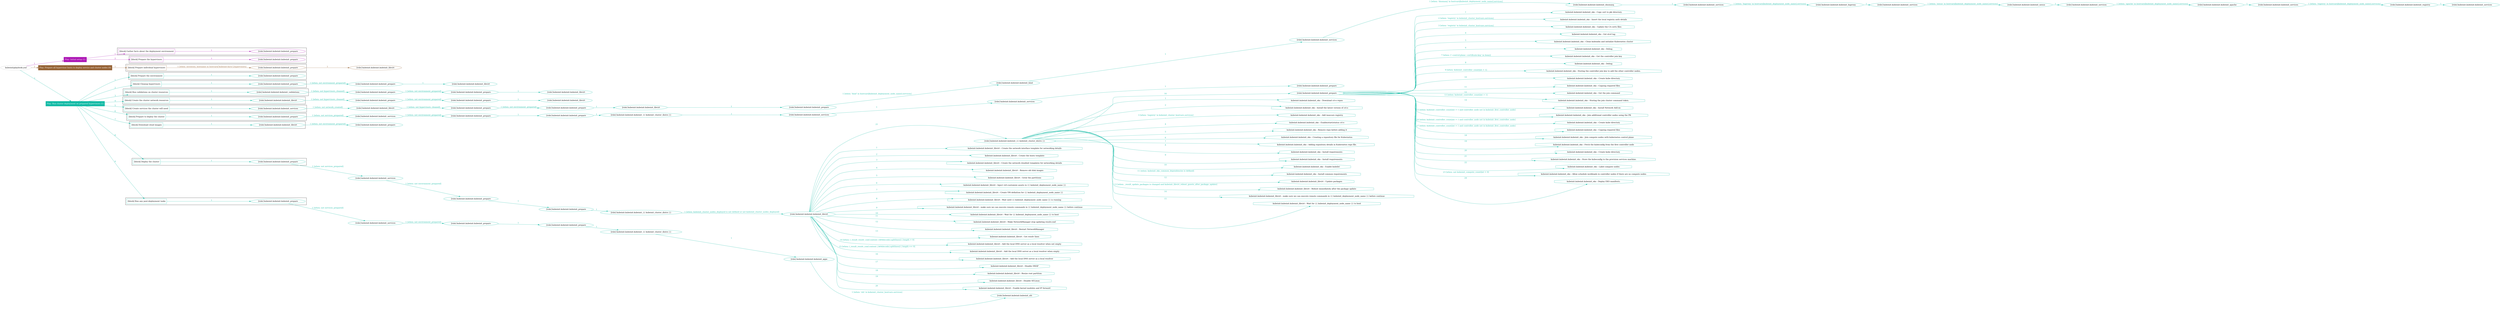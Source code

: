 digraph {
	graph [concentrate=true ordering=in rankdir=LR ratio=fill]
	edge [esep=5 sep=10]
	"kubeinit/playbook.yml" [id=root_node style=dotted]
	play_77497d06 [label="Play: Initial setup (1)" color="#ad17b5" fontcolor="#ffffff" id=play_77497d06 shape=box style=filled tooltip=localhost]
	"kubeinit/playbook.yml" -> play_77497d06 [label="1 " color="#ad17b5" fontcolor="#ad17b5" id=edge_802ee7d2 labeltooltip="1 " tooltip="1 "]
	subgraph "kubeinit.kubeinit.kubeinit_prepare" {
		role_2b271871 [label="[role] kubeinit.kubeinit.kubeinit_prepare" color="#ad17b5" id=role_2b271871 tooltip="kubeinit.kubeinit.kubeinit_prepare"]
	}
	subgraph "kubeinit.kubeinit.kubeinit_prepare" {
		role_786e8042 [label="[role] kubeinit.kubeinit.kubeinit_prepare" color="#ad17b5" id=role_786e8042 tooltip="kubeinit.kubeinit.kubeinit_prepare"]
	}
	subgraph "Play: Initial setup (1)" {
		play_77497d06 -> block_fb4ab230 [label=1 color="#ad17b5" fontcolor="#ad17b5" id=edge_af030906 labeltooltip=1 tooltip=1]
		subgraph cluster_block_fb4ab230 {
			block_fb4ab230 [label="[block] Gather facts about the deployment environment" color="#ad17b5" id=block_fb4ab230 labeltooltip="Gather facts about the deployment environment" shape=box tooltip="Gather facts about the deployment environment"]
			block_fb4ab230 -> role_2b271871 [label="1 " color="#ad17b5" fontcolor="#ad17b5" id=edge_c7fd1bef labeltooltip="1 " tooltip="1 "]
		}
		play_77497d06 -> block_8db9e4cc [label=2 color="#ad17b5" fontcolor="#ad17b5" id=edge_aabc82b5 labeltooltip=2 tooltip=2]
		subgraph cluster_block_8db9e4cc {
			block_8db9e4cc [label="[block] Prepare the hypervisors" color="#ad17b5" id=block_8db9e4cc labeltooltip="Prepare the hypervisors" shape=box tooltip="Prepare the hypervisors"]
			block_8db9e4cc -> role_786e8042 [label="1 " color="#ad17b5" fontcolor="#ad17b5" id=edge_b38513c6 labeltooltip="1 " tooltip="1 "]
		}
	}
	play_ae59bb70 [label="Play: Prepare all hypervisor hosts to deploy service and cluster nodes (0)" color="#966336" fontcolor="#ffffff" id=play_ae59bb70 shape=box style=filled tooltip="Play: Prepare all hypervisor hosts to deploy service and cluster nodes (0)"]
	"kubeinit/playbook.yml" -> play_ae59bb70 [label="2 " color="#966336" fontcolor="#966336" id=edge_c8d8e5d1 labeltooltip="2 " tooltip="2 "]
	subgraph "kubeinit.kubeinit.kubeinit_libvirt" {
		role_14b2894f [label="[role] kubeinit.kubeinit.kubeinit_libvirt" color="#966336" id=role_14b2894f tooltip="kubeinit.kubeinit.kubeinit_libvirt"]
	}
	subgraph "kubeinit.kubeinit.kubeinit_prepare" {
		role_a99cc3ba [label="[role] kubeinit.kubeinit.kubeinit_prepare" color="#966336" id=role_a99cc3ba tooltip="kubeinit.kubeinit.kubeinit_prepare"]
		role_a99cc3ba -> role_14b2894f [label="1 " color="#966336" fontcolor="#966336" id=edge_17e16d55 labeltooltip="1 " tooltip="1 "]
	}
	subgraph "Play: Prepare all hypervisor hosts to deploy service and cluster nodes (0)" {
		play_ae59bb70 -> block_b219063d [label=1 color="#966336" fontcolor="#966336" id=edge_e20ea9b5 labeltooltip=1 tooltip=1]
		subgraph cluster_block_b219063d {
			block_b219063d [label="[block] Prepare individual hypervisors" color="#966336" id=block_b219063d labeltooltip="Prepare individual hypervisors" shape=box tooltip="Prepare individual hypervisors"]
			block_b219063d -> role_a99cc3ba [label="1 [when: inventory_hostname in hostvars['kubeinit-facts'].hypervisors]" color="#966336" fontcolor="#966336" id=edge_ec95689f labeltooltip="1 [when: inventory_hostname in hostvars['kubeinit-facts'].hypervisors]" tooltip="1 [when: inventory_hostname in hostvars['kubeinit-facts'].hypervisors]"]
		}
	}
	play_7e713474 [label="Play: Run cluster deployment on prepared hypervisors (1)" color="#12baa5" fontcolor="#ffffff" id=play_7e713474 shape=box style=filled tooltip=localhost]
	"kubeinit/playbook.yml" -> play_7e713474 [label="3 " color="#12baa5" fontcolor="#12baa5" id=edge_81b88b3c labeltooltip="3 " tooltip="3 "]
	subgraph "kubeinit.kubeinit.kubeinit_prepare" {
		role_664b4fa0 [label="[role] kubeinit.kubeinit.kubeinit_prepare" color="#12baa5" id=role_664b4fa0 tooltip="kubeinit.kubeinit.kubeinit_prepare"]
	}
	subgraph "kubeinit.kubeinit.kubeinit_libvirt" {
		role_259ef82d [label="[role] kubeinit.kubeinit.kubeinit_libvirt" color="#12baa5" id=role_259ef82d tooltip="kubeinit.kubeinit.kubeinit_libvirt"]
	}
	subgraph "kubeinit.kubeinit.kubeinit_prepare" {
		role_132eb43c [label="[role] kubeinit.kubeinit.kubeinit_prepare" color="#12baa5" id=role_132eb43c tooltip="kubeinit.kubeinit.kubeinit_prepare"]
		role_132eb43c -> role_259ef82d [label="1 " color="#12baa5" fontcolor="#12baa5" id=edge_fb573df3 labeltooltip="1 " tooltip="1 "]
	}
	subgraph "kubeinit.kubeinit.kubeinit_prepare" {
		role_45e62e77 [label="[role] kubeinit.kubeinit.kubeinit_prepare" color="#12baa5" id=role_45e62e77 tooltip="kubeinit.kubeinit.kubeinit_prepare"]
		role_45e62e77 -> role_132eb43c [label="1 [when: not environment_prepared]" color="#12baa5" fontcolor="#12baa5" id=edge_0c9310dd labeltooltip="1 [when: not environment_prepared]" tooltip="1 [when: not environment_prepared]"]
	}
	subgraph "kubeinit.kubeinit.kubeinit_libvirt" {
		role_209d97d3 [label="[role] kubeinit.kubeinit.kubeinit_libvirt" color="#12baa5" id=role_209d97d3 tooltip="kubeinit.kubeinit.kubeinit_libvirt"]
	}
	subgraph "kubeinit.kubeinit.kubeinit_prepare" {
		role_4d1891f0 [label="[role] kubeinit.kubeinit.kubeinit_prepare" color="#12baa5" id=role_4d1891f0 tooltip="kubeinit.kubeinit.kubeinit_prepare"]
		role_4d1891f0 -> role_209d97d3 [label="1 " color="#12baa5" fontcolor="#12baa5" id=edge_bd650341 labeltooltip="1 " tooltip="1 "]
	}
	subgraph "kubeinit.kubeinit.kubeinit_prepare" {
		role_2d4e7f9a [label="[role] kubeinit.kubeinit.kubeinit_prepare" color="#12baa5" id=role_2d4e7f9a tooltip="kubeinit.kubeinit.kubeinit_prepare"]
		role_2d4e7f9a -> role_4d1891f0 [label="1 [when: not environment_prepared]" color="#12baa5" fontcolor="#12baa5" id=edge_646c495f labeltooltip="1 [when: not environment_prepared]" tooltip="1 [when: not environment_prepared]"]
	}
	subgraph "kubeinit.kubeinit.kubeinit_validations" {
		role_9600611a [label="[role] kubeinit.kubeinit.kubeinit_validations" color="#12baa5" id=role_9600611a tooltip="kubeinit.kubeinit.kubeinit_validations"]
		role_9600611a -> role_2d4e7f9a [label="1 [when: not hypervisors_cleaned]" color="#12baa5" fontcolor="#12baa5" id=edge_c41f4299 labeltooltip="1 [when: not hypervisors_cleaned]" tooltip="1 [when: not hypervisors_cleaned]"]
	}
	subgraph "kubeinit.kubeinit.kubeinit_libvirt" {
		role_f3faa1f2 [label="[role] kubeinit.kubeinit.kubeinit_libvirt" color="#12baa5" id=role_f3faa1f2 tooltip="kubeinit.kubeinit.kubeinit_libvirt"]
	}
	subgraph "kubeinit.kubeinit.kubeinit_prepare" {
		role_1cf24f17 [label="[role] kubeinit.kubeinit.kubeinit_prepare" color="#12baa5" id=role_1cf24f17 tooltip="kubeinit.kubeinit.kubeinit_prepare"]
		role_1cf24f17 -> role_f3faa1f2 [label="1 " color="#12baa5" fontcolor="#12baa5" id=edge_5964d46b labeltooltip="1 " tooltip="1 "]
	}
	subgraph "kubeinit.kubeinit.kubeinit_prepare" {
		role_657d0d73 [label="[role] kubeinit.kubeinit.kubeinit_prepare" color="#12baa5" id=role_657d0d73 tooltip="kubeinit.kubeinit.kubeinit_prepare"]
		role_657d0d73 -> role_1cf24f17 [label="1 [when: not environment_prepared]" color="#12baa5" fontcolor="#12baa5" id=edge_9e0b80ae labeltooltip="1 [when: not environment_prepared]" tooltip="1 [when: not environment_prepared]"]
	}
	subgraph "kubeinit.kubeinit.kubeinit_libvirt" {
		role_cb047059 [label="[role] kubeinit.kubeinit.kubeinit_libvirt" color="#12baa5" id=role_cb047059 tooltip="kubeinit.kubeinit.kubeinit_libvirt"]
		role_cb047059 -> role_657d0d73 [label="1 [when: not hypervisors_cleaned]" color="#12baa5" fontcolor="#12baa5" id=edge_a93f3cdf labeltooltip="1 [when: not hypervisors_cleaned]" tooltip="1 [when: not hypervisors_cleaned]"]
	}
	subgraph "kubeinit.kubeinit.kubeinit_services" {
		role_c8f0bdf7 [label="[role] kubeinit.kubeinit.kubeinit_services" color="#12baa5" id=role_c8f0bdf7 tooltip="kubeinit.kubeinit.kubeinit_services"]
	}
	subgraph "kubeinit.kubeinit.kubeinit_registry" {
		role_efe838d7 [label="[role] kubeinit.kubeinit.kubeinit_registry" color="#12baa5" id=role_efe838d7 tooltip="kubeinit.kubeinit.kubeinit_registry"]
		role_efe838d7 -> role_c8f0bdf7 [label="1 " color="#12baa5" fontcolor="#12baa5" id=edge_a4b8f5cf labeltooltip="1 " tooltip="1 "]
	}
	subgraph "kubeinit.kubeinit.kubeinit_services" {
		role_2195f2f0 [label="[role] kubeinit.kubeinit.kubeinit_services" color="#12baa5" id=role_2195f2f0 tooltip="kubeinit.kubeinit.kubeinit_services"]
		role_2195f2f0 -> role_efe838d7 [label="1 [when: 'registry' in hostvars[kubeinit_deployment_node_name].services]" color="#12baa5" fontcolor="#12baa5" id=edge_ed39b915 labeltooltip="1 [when: 'registry' in hostvars[kubeinit_deployment_node_name].services]" tooltip="1 [when: 'registry' in hostvars[kubeinit_deployment_node_name].services]"]
	}
	subgraph "kubeinit.kubeinit.kubeinit_apache" {
		role_c9bb88aa [label="[role] kubeinit.kubeinit.kubeinit_apache" color="#12baa5" id=role_c9bb88aa tooltip="kubeinit.kubeinit.kubeinit_apache"]
		role_c9bb88aa -> role_2195f2f0 [label="1 " color="#12baa5" fontcolor="#12baa5" id=edge_ea0a0006 labeltooltip="1 " tooltip="1 "]
	}
	subgraph "kubeinit.kubeinit.kubeinit_services" {
		role_e912c56b [label="[role] kubeinit.kubeinit.kubeinit_services" color="#12baa5" id=role_e912c56b tooltip="kubeinit.kubeinit.kubeinit_services"]
		role_e912c56b -> role_c9bb88aa [label="1 [when: 'apache' in hostvars[kubeinit_deployment_node_name].services]" color="#12baa5" fontcolor="#12baa5" id=edge_21e3efb1 labeltooltip="1 [when: 'apache' in hostvars[kubeinit_deployment_node_name].services]" tooltip="1 [when: 'apache' in hostvars[kubeinit_deployment_node_name].services]"]
	}
	subgraph "kubeinit.kubeinit.kubeinit_nexus" {
		role_1307835f [label="[role] kubeinit.kubeinit.kubeinit_nexus" color="#12baa5" id=role_1307835f tooltip="kubeinit.kubeinit.kubeinit_nexus"]
		role_1307835f -> role_e912c56b [label="1 " color="#12baa5" fontcolor="#12baa5" id=edge_4e02ad7e labeltooltip="1 " tooltip="1 "]
	}
	subgraph "kubeinit.kubeinit.kubeinit_services" {
		role_a5c5a07d [label="[role] kubeinit.kubeinit.kubeinit_services" color="#12baa5" id=role_a5c5a07d tooltip="kubeinit.kubeinit.kubeinit_services"]
		role_a5c5a07d -> role_1307835f [label="1 [when: 'nexus' in hostvars[kubeinit_deployment_node_name].services]" color="#12baa5" fontcolor="#12baa5" id=edge_6fba40e6 labeltooltip="1 [when: 'nexus' in hostvars[kubeinit_deployment_node_name].services]" tooltip="1 [when: 'nexus' in hostvars[kubeinit_deployment_node_name].services]"]
	}
	subgraph "kubeinit.kubeinit.kubeinit_haproxy" {
		role_f96891f5 [label="[role] kubeinit.kubeinit.kubeinit_haproxy" color="#12baa5" id=role_f96891f5 tooltip="kubeinit.kubeinit.kubeinit_haproxy"]
		role_f96891f5 -> role_a5c5a07d [label="1 " color="#12baa5" fontcolor="#12baa5" id=edge_59c9589b labeltooltip="1 " tooltip="1 "]
	}
	subgraph "kubeinit.kubeinit.kubeinit_services" {
		role_ddfe21f8 [label="[role] kubeinit.kubeinit.kubeinit_services" color="#12baa5" id=role_ddfe21f8 tooltip="kubeinit.kubeinit.kubeinit_services"]
		role_ddfe21f8 -> role_f96891f5 [label="1 [when: 'haproxy' in hostvars[kubeinit_deployment_node_name].services]" color="#12baa5" fontcolor="#12baa5" id=edge_f606aeb1 labeltooltip="1 [when: 'haproxy' in hostvars[kubeinit_deployment_node_name].services]" tooltip="1 [when: 'haproxy' in hostvars[kubeinit_deployment_node_name].services]"]
	}
	subgraph "kubeinit.kubeinit.kubeinit_dnsmasq" {
		role_9bad4636 [label="[role] kubeinit.kubeinit.kubeinit_dnsmasq" color="#12baa5" id=role_9bad4636 tooltip="kubeinit.kubeinit.kubeinit_dnsmasq"]
		role_9bad4636 -> role_ddfe21f8 [label="1 " color="#12baa5" fontcolor="#12baa5" id=edge_1569b325 labeltooltip="1 " tooltip="1 "]
	}
	subgraph "kubeinit.kubeinit.kubeinit_services" {
		role_20596109 [label="[role] kubeinit.kubeinit.kubeinit_services" color="#12baa5" id=role_20596109 tooltip="kubeinit.kubeinit.kubeinit_services"]
		role_20596109 -> role_9bad4636 [label="1 [when: 'dnsmasq' in hostvars[kubeinit_deployment_node_name].services]" color="#12baa5" fontcolor="#12baa5" id=edge_86df7c2e labeltooltip="1 [when: 'dnsmasq' in hostvars[kubeinit_deployment_node_name].services]" tooltip="1 [when: 'dnsmasq' in hostvars[kubeinit_deployment_node_name].services]"]
	}
	subgraph "kubeinit.kubeinit.kubeinit_bind" {
		role_8560afb3 [label="[role] kubeinit.kubeinit.kubeinit_bind" color="#12baa5" id=role_8560afb3 tooltip="kubeinit.kubeinit.kubeinit_bind"]
		role_8560afb3 -> role_20596109 [label="1 " color="#12baa5" fontcolor="#12baa5" id=edge_d8579cae labeltooltip="1 " tooltip="1 "]
	}
	subgraph "kubeinit.kubeinit.kubeinit_prepare" {
		role_15a5ac64 [label="[role] kubeinit.kubeinit.kubeinit_prepare" color="#12baa5" id=role_15a5ac64 tooltip="kubeinit.kubeinit.kubeinit_prepare"]
		role_15a5ac64 -> role_8560afb3 [label="1 [when: 'bind' in hostvars[kubeinit_deployment_node_name].services]" color="#12baa5" fontcolor="#12baa5" id=edge_b9840a72 labeltooltip="1 [when: 'bind' in hostvars[kubeinit_deployment_node_name].services]" tooltip="1 [when: 'bind' in hostvars[kubeinit_deployment_node_name].services]"]
	}
	subgraph "kubeinit.kubeinit.kubeinit_libvirt" {
		role_4ded3633 [label="[role] kubeinit.kubeinit.kubeinit_libvirt" color="#12baa5" id=role_4ded3633 tooltip="kubeinit.kubeinit.kubeinit_libvirt"]
		role_4ded3633 -> role_15a5ac64 [label="1 " color="#12baa5" fontcolor="#12baa5" id=edge_91c43277 labeltooltip="1 " tooltip="1 "]
	}
	subgraph "kubeinit.kubeinit.kubeinit_prepare" {
		role_c50e71cd [label="[role] kubeinit.kubeinit.kubeinit_prepare" color="#12baa5" id=role_c50e71cd tooltip="kubeinit.kubeinit.kubeinit_prepare"]
		role_c50e71cd -> role_4ded3633 [label="1 " color="#12baa5" fontcolor="#12baa5" id=edge_270b909d labeltooltip="1 " tooltip="1 "]
	}
	subgraph "kubeinit.kubeinit.kubeinit_prepare" {
		role_56007a49 [label="[role] kubeinit.kubeinit.kubeinit_prepare" color="#12baa5" id=role_56007a49 tooltip="kubeinit.kubeinit.kubeinit_prepare"]
		role_56007a49 -> role_c50e71cd [label="1 [when: not environment_prepared]" color="#12baa5" fontcolor="#12baa5" id=edge_c64ed142 labeltooltip="1 [when: not environment_prepared]" tooltip="1 [when: not environment_prepared]"]
	}
	subgraph "kubeinit.kubeinit.kubeinit_libvirt" {
		role_c443d183 [label="[role] kubeinit.kubeinit.kubeinit_libvirt" color="#12baa5" id=role_c443d183 tooltip="kubeinit.kubeinit.kubeinit_libvirt"]
		role_c443d183 -> role_56007a49 [label="1 [when: not hypervisors_cleaned]" color="#12baa5" fontcolor="#12baa5" id=edge_97ab39e0 labeltooltip="1 [when: not hypervisors_cleaned]" tooltip="1 [when: not hypervisors_cleaned]"]
	}
	subgraph "kubeinit.kubeinit.kubeinit_services" {
		role_e637888b [label="[role] kubeinit.kubeinit.kubeinit_services" color="#12baa5" id=role_e637888b tooltip="kubeinit.kubeinit.kubeinit_services"]
		role_e637888b -> role_c443d183 [label="1 [when: not network_created]" color="#12baa5" fontcolor="#12baa5" id=edge_00aeb328 labeltooltip="1 [when: not network_created]" tooltip="1 [when: not network_created]"]
	}
	subgraph "kubeinit.kubeinit.kubeinit_prepare" {
		role_853577a7 [label="[role] kubeinit.kubeinit.kubeinit_prepare" color="#12baa5" id=role_853577a7 tooltip="kubeinit.kubeinit.kubeinit_prepare"]
	}
	subgraph "kubeinit.kubeinit.kubeinit_services" {
		role_8856b445 [label="[role] kubeinit.kubeinit.kubeinit_services" color="#12baa5" id=role_8856b445 tooltip="kubeinit.kubeinit.kubeinit_services"]
		role_8856b445 -> role_853577a7 [label="1 " color="#12baa5" fontcolor="#12baa5" id=edge_6adbc8d6 labeltooltip="1 " tooltip="1 "]
	}
	subgraph "kubeinit.kubeinit.kubeinit_services" {
		role_ded1d139 [label="[role] kubeinit.kubeinit.kubeinit_services" color="#12baa5" id=role_ded1d139 tooltip="kubeinit.kubeinit.kubeinit_services"]
		role_ded1d139 -> role_8856b445 [label="1 " color="#12baa5" fontcolor="#12baa5" id=edge_78f9b357 labeltooltip="1 " tooltip="1 "]
	}
	subgraph "kubeinit.kubeinit.kubeinit_{{ kubeinit_cluster_distro }}" {
		role_7b81f0ed [label="[role] kubeinit.kubeinit.kubeinit_{{ kubeinit_cluster_distro }}" color="#12baa5" id=role_7b81f0ed tooltip="kubeinit.kubeinit.kubeinit_{{ kubeinit_cluster_distro }}"]
		role_7b81f0ed -> role_ded1d139 [label="1 " color="#12baa5" fontcolor="#12baa5" id=edge_0845de96 labeltooltip="1 " tooltip="1 "]
	}
	subgraph "kubeinit.kubeinit.kubeinit_prepare" {
		role_ef970c68 [label="[role] kubeinit.kubeinit.kubeinit_prepare" color="#12baa5" id=role_ef970c68 tooltip="kubeinit.kubeinit.kubeinit_prepare"]
		role_ef970c68 -> role_7b81f0ed [label="1 " color="#12baa5" fontcolor="#12baa5" id=edge_fcec1d8d labeltooltip="1 " tooltip="1 "]
	}
	subgraph "kubeinit.kubeinit.kubeinit_prepare" {
		role_6a8127ee [label="[role] kubeinit.kubeinit.kubeinit_prepare" color="#12baa5" id=role_6a8127ee tooltip="kubeinit.kubeinit.kubeinit_prepare"]
		role_6a8127ee -> role_ef970c68 [label="1 " color="#12baa5" fontcolor="#12baa5" id=edge_895dc8bc labeltooltip="1 " tooltip="1 "]
	}
	subgraph "kubeinit.kubeinit.kubeinit_services" {
		role_934f051a [label="[role] kubeinit.kubeinit.kubeinit_services" color="#12baa5" id=role_934f051a tooltip="kubeinit.kubeinit.kubeinit_services"]
		role_934f051a -> role_6a8127ee [label="1 [when: not environment_prepared]" color="#12baa5" fontcolor="#12baa5" id=edge_9205e662 labeltooltip="1 [when: not environment_prepared]" tooltip="1 [when: not environment_prepared]"]
	}
	subgraph "kubeinit.kubeinit.kubeinit_prepare" {
		role_7e539a5c [label="[role] kubeinit.kubeinit.kubeinit_prepare" color="#12baa5" id=role_7e539a5c tooltip="kubeinit.kubeinit.kubeinit_prepare"]
		role_7e539a5c -> role_934f051a [label="1 [when: not services_prepared]" color="#12baa5" fontcolor="#12baa5" id=edge_751c401f labeltooltip="1 [when: not services_prepared]" tooltip="1 [when: not services_prepared]"]
	}
	subgraph "kubeinit.kubeinit.kubeinit_prepare" {
		role_2ab62dd2 [label="[role] kubeinit.kubeinit.kubeinit_prepare" color="#12baa5" id=role_2ab62dd2 tooltip="kubeinit.kubeinit.kubeinit_prepare"]
	}
	subgraph "kubeinit.kubeinit.kubeinit_libvirt" {
		role_8a108443 [label="[role] kubeinit.kubeinit.kubeinit_libvirt" color="#12baa5" id=role_8a108443 tooltip="kubeinit.kubeinit.kubeinit_libvirt"]
		role_8a108443 -> role_2ab62dd2 [label="1 [when: not environment_prepared]" color="#12baa5" fontcolor="#12baa5" id=edge_7d759353 labeltooltip="1 [when: not environment_prepared]" tooltip="1 [when: not environment_prepared]"]
	}
	subgraph "kubeinit.kubeinit.kubeinit_prepare" {
		role_02eab7de [label="[role] kubeinit.kubeinit.kubeinit_prepare" color="#12baa5" id=role_02eab7de tooltip="kubeinit.kubeinit.kubeinit_prepare"]
		task_4e47385e [label="kubeinit.kubeinit.kubeinit_eks : Copy cert to pki directory" color="#12baa5" id=task_4e47385e shape=octagon tooltip="kubeinit.kubeinit.kubeinit_eks : Copy cert to pki directory"]
		role_02eab7de -> task_4e47385e [label="1 " color="#12baa5" fontcolor="#12baa5" id=edge_2071930e labeltooltip="1 " tooltip="1 "]
		task_4aa29e4f [label="kubeinit.kubeinit.kubeinit_eks : Insert the local registry auth details" color="#12baa5" id=task_4aa29e4f shape=octagon tooltip="kubeinit.kubeinit.kubeinit_eks : Insert the local registry auth details"]
		role_02eab7de -> task_4aa29e4f [label="2 [when: 'registry' in kubeinit_cluster_hostvars.services]" color="#12baa5" fontcolor="#12baa5" id=edge_37b07911 labeltooltip="2 [when: 'registry' in kubeinit_cluster_hostvars.services]" tooltip="2 [when: 'registry' in kubeinit_cluster_hostvars.services]"]
		task_478ba0f1 [label="kubeinit.kubeinit.kubeinit_eks : Update the CA certs files" color="#12baa5" id=task_478ba0f1 shape=octagon tooltip="kubeinit.kubeinit.kubeinit_eks : Update the CA certs files"]
		role_02eab7de -> task_478ba0f1 [label="3 [when: 'registry' in kubeinit_cluster_hostvars.services]" color="#12baa5" fontcolor="#12baa5" id=edge_b59078b6 labeltooltip="3 [when: 'registry' in kubeinit_cluster_hostvars.services]" tooltip="3 [when: 'registry' in kubeinit_cluster_hostvars.services]"]
		task_3fc6e84f [label="kubeinit.kubeinit.kubeinit_eks : Get etcd tag" color="#12baa5" id=task_3fc6e84f shape=octagon tooltip="kubeinit.kubeinit.kubeinit_eks : Get etcd tag"]
		role_02eab7de -> task_3fc6e84f [label="4 " color="#12baa5" fontcolor="#12baa5" id=edge_f3c41a07 labeltooltip="4 " tooltip="4 "]
		task_9d1f3193 [label="kubeinit.kubeinit.kubeinit_eks : Clean kubeadm and initialize Kubernetes cluster" color="#12baa5" id=task_9d1f3193 shape=octagon tooltip="kubeinit.kubeinit.kubeinit_eks : Clean kubeadm and initialize Kubernetes cluster"]
		role_02eab7de -> task_9d1f3193 [label="5 " color="#12baa5" fontcolor="#12baa5" id=edge_7514a830 labeltooltip="5 " tooltip="5 "]
		task_146d96de [label="kubeinit.kubeinit.kubeinit_eks : Debug" color="#12baa5" id=task_146d96de shape=octagon tooltip="kubeinit.kubeinit.kubeinit_eks : Debug"]
		role_02eab7de -> task_146d96de [label="6 " color="#12baa5" fontcolor="#12baa5" id=edge_43626e54 labeltooltip="6 " tooltip="6 "]
		task_680e282c [label="kubeinit.kubeinit.kubeinit_eks : Get the controller join key" color="#12baa5" id=task_680e282c shape=octagon tooltip="kubeinit.kubeinit.kubeinit_eks : Get the controller join key"]
		role_02eab7de -> task_680e282c [label="7 [when: ('--control-plane --certificate-key' in item)]" color="#12baa5" fontcolor="#12baa5" id=edge_f8e4624c labeltooltip="7 [when: ('--control-plane --certificate-key' in item)]" tooltip="7 [when: ('--control-plane --certificate-key' in item)]"]
		task_7da4b122 [label="kubeinit.kubeinit.kubeinit_eks : Debug" color="#12baa5" id=task_7da4b122 shape=octagon tooltip="kubeinit.kubeinit.kubeinit_eks : Debug"]
		role_02eab7de -> task_7da4b122 [label="8 " color="#12baa5" fontcolor="#12baa5" id=edge_dfc345c2 labeltooltip="8 " tooltip="8 "]
		task_f0c69fc2 [label="kubeinit.kubeinit.kubeinit_eks : Storing the controller join key to add the other controller nodes." color="#12baa5" id=task_f0c69fc2 shape=octagon tooltip="kubeinit.kubeinit.kubeinit_eks : Storing the controller join key to add the other controller nodes."]
		role_02eab7de -> task_f0c69fc2 [label="9 [when: kubeinit_controller_count|int > 1]" color="#12baa5" fontcolor="#12baa5" id=edge_c38ec581 labeltooltip="9 [when: kubeinit_controller_count|int > 1]" tooltip="9 [when: kubeinit_controller_count|int > 1]"]
		task_6b6ea060 [label="kubeinit.kubeinit.kubeinit_eks : Create kube directory" color="#12baa5" id=task_6b6ea060 shape=octagon tooltip="kubeinit.kubeinit.kubeinit_eks : Create kube directory"]
		role_02eab7de -> task_6b6ea060 [label="10 " color="#12baa5" fontcolor="#12baa5" id=edge_5063e290 labeltooltip="10 " tooltip="10 "]
		task_e3b0c8b5 [label="kubeinit.kubeinit.kubeinit_eks : Copying required files" color="#12baa5" id=task_e3b0c8b5 shape=octagon tooltip="kubeinit.kubeinit.kubeinit_eks : Copying required files"]
		role_02eab7de -> task_e3b0c8b5 [label="11 " color="#12baa5" fontcolor="#12baa5" id=edge_8f9ec2a1 labeltooltip="11 " tooltip="11 "]
		task_79d54e5b [label="kubeinit.kubeinit.kubeinit_eks : Get the join command" color="#12baa5" id=task_79d54e5b shape=octagon tooltip="kubeinit.kubeinit.kubeinit_eks : Get the join command"]
		role_02eab7de -> task_79d54e5b [label="12 " color="#12baa5" fontcolor="#12baa5" id=edge_69a6e521 labeltooltip="12 " tooltip="12 "]
		task_d694ed56 [label="kubeinit.kubeinit.kubeinit_eks : Storing the join cluster command token." color="#12baa5" id=task_d694ed56 shape=octagon tooltip="kubeinit.kubeinit.kubeinit_eks : Storing the join cluster command token."]
		role_02eab7de -> task_d694ed56 [label="13 [when: kubeinit_controller_count|int > 1]" color="#12baa5" fontcolor="#12baa5" id=edge_adccc42e labeltooltip="13 [when: kubeinit_controller_count|int > 1]" tooltip="13 [when: kubeinit_controller_count|int > 1]"]
		task_552c4b4b [label="kubeinit.kubeinit.kubeinit_eks : Install Network Add-on" color="#12baa5" id=task_552c4b4b shape=octagon tooltip="kubeinit.kubeinit.kubeinit_eks : Install Network Add-on"]
		role_02eab7de -> task_552c4b4b [label="14 " color="#12baa5" fontcolor="#12baa5" id=edge_ba6618b2 labeltooltip="14 " tooltip="14 "]
		task_25b4147f [label="kubeinit.kubeinit.kubeinit_eks : Join additional controller nodes using the PK" color="#12baa5" id=task_25b4147f shape=octagon tooltip="kubeinit.kubeinit.kubeinit_eks : Join additional controller nodes using the PK"]
		role_02eab7de -> task_25b4147f [label="15 [when: kubeinit_controller_count|int > 1 and controller_node not in kubeinit_first_controller_node]" color="#12baa5" fontcolor="#12baa5" id=edge_d76746b8 labeltooltip="15 [when: kubeinit_controller_count|int > 1 and controller_node not in kubeinit_first_controller_node]" tooltip="15 [when: kubeinit_controller_count|int > 1 and controller_node not in kubeinit_first_controller_node]"]
		task_e40de53d [label="kubeinit.kubeinit.kubeinit_eks : Create kube directory" color="#12baa5" id=task_e40de53d shape=octagon tooltip="kubeinit.kubeinit.kubeinit_eks : Create kube directory"]
		role_02eab7de -> task_e40de53d [label="16 [when: kubeinit_controller_count|int > 1 and controller_node not in kubeinit_first_controller_node]" color="#12baa5" fontcolor="#12baa5" id=edge_4e24e62c labeltooltip="16 [when: kubeinit_controller_count|int > 1 and controller_node not in kubeinit_first_controller_node]" tooltip="16 [when: kubeinit_controller_count|int > 1 and controller_node not in kubeinit_first_controller_node]"]
		task_bd3e8778 [label="kubeinit.kubeinit.kubeinit_eks : Copying required files" color="#12baa5" id=task_bd3e8778 shape=octagon tooltip="kubeinit.kubeinit.kubeinit_eks : Copying required files"]
		role_02eab7de -> task_bd3e8778 [label="17 [when: kubeinit_controller_count|int > 1 and controller_node not in kubeinit_first_controller_node]" color="#12baa5" fontcolor="#12baa5" id=edge_05f15a68 labeltooltip="17 [when: kubeinit_controller_count|int > 1 and controller_node not in kubeinit_first_controller_node]" tooltip="17 [when: kubeinit_controller_count|int > 1 and controller_node not in kubeinit_first_controller_node]"]
		task_4626789a [label="kubeinit.kubeinit.kubeinit_eks : Join compute nodes with kubernetes control plane" color="#12baa5" id=task_4626789a shape=octagon tooltip="kubeinit.kubeinit.kubeinit_eks : Join compute nodes with kubernetes control plane"]
		role_02eab7de -> task_4626789a [label="18 " color="#12baa5" fontcolor="#12baa5" id=edge_1c24319a labeltooltip="18 " tooltip="18 "]
		task_9ca27eea [label="kubeinit.kubeinit.kubeinit_eks : Fetch the kubeconfig from the first controller node" color="#12baa5" id=task_9ca27eea shape=octagon tooltip="kubeinit.kubeinit.kubeinit_eks : Fetch the kubeconfig from the first controller node"]
		role_02eab7de -> task_9ca27eea [label="19 " color="#12baa5" fontcolor="#12baa5" id=edge_8da4d422 labeltooltip="19 " tooltip="19 "]
		task_f07581f6 [label="kubeinit.kubeinit.kubeinit_eks : Create kube directory" color="#12baa5" id=task_f07581f6 shape=octagon tooltip="kubeinit.kubeinit.kubeinit_eks : Create kube directory"]
		role_02eab7de -> task_f07581f6 [label="20 " color="#12baa5" fontcolor="#12baa5" id=edge_fa95e00f labeltooltip="20 " tooltip="20 "]
		task_36840094 [label="kubeinit.kubeinit.kubeinit_eks : Store the kubeconfig to the provision services machine." color="#12baa5" id=task_36840094 shape=octagon tooltip="kubeinit.kubeinit.kubeinit_eks : Store the kubeconfig to the provision services machine."]
		role_02eab7de -> task_36840094 [label="21 " color="#12baa5" fontcolor="#12baa5" id=edge_69a4f0b7 labeltooltip="21 " tooltip="21 "]
		task_f28da878 [label="kubeinit.kubeinit.kubeinit_eks : Label compute nodes" color="#12baa5" id=task_f28da878 shape=octagon tooltip="kubeinit.kubeinit.kubeinit_eks : Label compute nodes"]
		role_02eab7de -> task_f28da878 [label="22 " color="#12baa5" fontcolor="#12baa5" id=edge_2563c7dd labeltooltip="22 " tooltip="22 "]
		task_a65e7e6c [label="kubeinit.kubeinit.kubeinit_eks : Allow schedule workloads in controller nodes if there are no compute nodes" color="#12baa5" id=task_a65e7e6c shape=octagon tooltip="kubeinit.kubeinit.kubeinit_eks : Allow schedule workloads in controller nodes if there are no compute nodes"]
		role_02eab7de -> task_a65e7e6c [label="23 [when: not kubeinit_compute_count|int > 0]" color="#12baa5" fontcolor="#12baa5" id=edge_8d3fcdc8 labeltooltip="23 [when: not kubeinit_compute_count|int > 0]" tooltip="23 [when: not kubeinit_compute_count|int > 0]"]
		task_9497c740 [label="kubeinit.kubeinit.kubeinit_eks : Deploy EKS manifests." color="#12baa5" id=task_9497c740 shape=octagon tooltip="kubeinit.kubeinit.kubeinit_eks : Deploy EKS manifests."]
		role_02eab7de -> task_9497c740 [label="24 " color="#12baa5" fontcolor="#12baa5" id=edge_74b7cca0 labeltooltip="24 " tooltip="24 "]
	}
	subgraph "kubeinit.kubeinit.kubeinit_{{ kubeinit_cluster_distro }}" {
		role_4750f0a7 [label="[role] kubeinit.kubeinit.kubeinit_{{ kubeinit_cluster_distro }}" color="#12baa5" id=role_4750f0a7 tooltip="kubeinit.kubeinit.kubeinit_{{ kubeinit_cluster_distro }}"]
		task_686df6e9 [label="kubeinit.kubeinit.kubeinit_eks : Download cri-o repos" color="#12baa5" id=task_686df6e9 shape=octagon tooltip="kubeinit.kubeinit.kubeinit_eks : Download cri-o repos"]
		role_4750f0a7 -> task_686df6e9 [label="1 " color="#12baa5" fontcolor="#12baa5" id=edge_00472480 labeltooltip="1 " tooltip="1 "]
		task_89c2be0f [label="kubeinit.kubeinit.kubeinit_eks : Install the latest version of cri-o" color="#12baa5" id=task_89c2be0f shape=octagon tooltip="kubeinit.kubeinit.kubeinit_eks : Install the latest version of cri-o"]
		role_4750f0a7 -> task_89c2be0f [label="2 " color="#12baa5" fontcolor="#12baa5" id=edge_702e9449 labeltooltip="2 " tooltip="2 "]
		task_2c234121 [label="kubeinit.kubeinit.kubeinit_eks : Add insecure registry" color="#12baa5" id=task_2c234121 shape=octagon tooltip="kubeinit.kubeinit.kubeinit_eks : Add insecure registry"]
		role_4750f0a7 -> task_2c234121 [label="3 [when: 'registry' in kubeinit_cluster_hostvars.services]" color="#12baa5" fontcolor="#12baa5" id=edge_be973beb labeltooltip="3 [when: 'registry' in kubeinit_cluster_hostvars.services]" tooltip="3 [when: 'registry' in kubeinit_cluster_hostvars.services]"]
		task_3eb75300 [label="kubeinit.kubeinit.kubeinit_eks : Enable/start/status cri-o" color="#12baa5" id=task_3eb75300 shape=octagon tooltip="kubeinit.kubeinit.kubeinit_eks : Enable/start/status cri-o"]
		role_4750f0a7 -> task_3eb75300 [label="4 " color="#12baa5" fontcolor="#12baa5" id=edge_c129cb8c labeltooltip="4 " tooltip="4 "]
		task_34803106 [label="kubeinit.kubeinit.kubeinit_eks : Remove repo before adding it" color="#12baa5" id=task_34803106 shape=octagon tooltip="kubeinit.kubeinit.kubeinit_eks : Remove repo before adding it"]
		role_4750f0a7 -> task_34803106 [label="5 " color="#12baa5" fontcolor="#12baa5" id=edge_463a43f6 labeltooltip="5 " tooltip="5 "]
		task_8a15a1ff [label="kubeinit.kubeinit.kubeinit_eks : Creating a repository file for Kubernetes" color="#12baa5" id=task_8a15a1ff shape=octagon tooltip="kubeinit.kubeinit.kubeinit_eks : Creating a repository file for Kubernetes"]
		role_4750f0a7 -> task_8a15a1ff [label="6 " color="#12baa5" fontcolor="#12baa5" id=edge_d54166e2 labeltooltip="6 " tooltip="6 "]
		task_bcbebbc6 [label="kubeinit.kubeinit.kubeinit_eks : Adding repository details in Kubernetes repo file." color="#12baa5" id=task_bcbebbc6 shape=octagon tooltip="kubeinit.kubeinit.kubeinit_eks : Adding repository details in Kubernetes repo file."]
		role_4750f0a7 -> task_bcbebbc6 [label="7 " color="#12baa5" fontcolor="#12baa5" id=edge_a6972e9a labeltooltip="7 " tooltip="7 "]
		task_7616a254 [label="kubeinit.kubeinit.kubeinit_eks : Install requirements" color="#12baa5" id=task_7616a254 shape=octagon tooltip="kubeinit.kubeinit.kubeinit_eks : Install requirements"]
		role_4750f0a7 -> task_7616a254 [label="8 " color="#12baa5" fontcolor="#12baa5" id=edge_cae0ee8a labeltooltip="8 " tooltip="8 "]
		task_cdff70a2 [label="kubeinit.kubeinit.kubeinit_eks : Install requirements" color="#12baa5" id=task_cdff70a2 shape=octagon tooltip="kubeinit.kubeinit.kubeinit_eks : Install requirements"]
		role_4750f0a7 -> task_cdff70a2 [label="9 " color="#12baa5" fontcolor="#12baa5" id=edge_849d5fdf labeltooltip="9 " tooltip="9 "]
		task_47c63e3a [label="kubeinit.kubeinit.kubeinit_eks : Enable kubelet" color="#12baa5" id=task_47c63e3a shape=octagon tooltip="kubeinit.kubeinit.kubeinit_eks : Enable kubelet"]
		role_4750f0a7 -> task_47c63e3a [label="10 " color="#12baa5" fontcolor="#12baa5" id=edge_0e1659ba labeltooltip="10 " tooltip="10 "]
		task_b805efe8 [label="kubeinit.kubeinit.kubeinit_eks : Install common requirements" color="#12baa5" id=task_b805efe8 shape=octagon tooltip="kubeinit.kubeinit.kubeinit_eks : Install common requirements"]
		role_4750f0a7 -> task_b805efe8 [label="11 [when: kubeinit_eks_common_dependencies is defined]" color="#12baa5" fontcolor="#12baa5" id=edge_4922c8f1 labeltooltip="11 [when: kubeinit_eks_common_dependencies is defined]" tooltip="11 [when: kubeinit_eks_common_dependencies is defined]"]
		task_5dedbcae [label="kubeinit.kubeinit.kubeinit_libvirt : Update packages" color="#12baa5" id=task_5dedbcae shape=octagon tooltip="kubeinit.kubeinit.kubeinit_libvirt : Update packages"]
		role_4750f0a7 -> task_5dedbcae [label="12 " color="#12baa5" fontcolor="#12baa5" id=edge_502c1fa5 labeltooltip="12 " tooltip="12 "]
		task_a8204027 [label="kubeinit.kubeinit.kubeinit_libvirt : Reboot immediately after the package update" color="#12baa5" id=task_a8204027 shape=octagon tooltip="kubeinit.kubeinit.kubeinit_libvirt : Reboot immediately after the package update"]
		role_4750f0a7 -> task_a8204027 [label="13 [when: _result_update_packages is changed and kubeinit_libvirt_reboot_guests_after_package_update]" color="#12baa5" fontcolor="#12baa5" id=edge_8164303e labeltooltip="13 [when: _result_update_packages is changed and kubeinit_libvirt_reboot_guests_after_package_update]" tooltip="13 [when: _result_update_packages is changed and kubeinit_libvirt_reboot_guests_after_package_update]"]
		task_959c0009 [label="kubeinit.kubeinit.kubeinit_libvirt : make sure we can execute remote commands in {{ kubeinit_deployment_node_name }} before continue" color="#12baa5" id=task_959c0009 shape=octagon tooltip="kubeinit.kubeinit.kubeinit_libvirt : make sure we can execute remote commands in {{ kubeinit_deployment_node_name }} before continue"]
		role_4750f0a7 -> task_959c0009 [label="14 " color="#12baa5" fontcolor="#12baa5" id=edge_fbb10e95 labeltooltip="14 " tooltip="14 "]
		task_d7eb8403 [label="kubeinit.kubeinit.kubeinit_libvirt : Wait for {{ kubeinit_deployment_node_name }} to boot" color="#12baa5" id=task_d7eb8403 shape=octagon tooltip="kubeinit.kubeinit.kubeinit_libvirt : Wait for {{ kubeinit_deployment_node_name }} to boot"]
		role_4750f0a7 -> task_d7eb8403 [label="15 " color="#12baa5" fontcolor="#12baa5" id=edge_c8d80970 labeltooltip="15 " tooltip="15 "]
		role_4750f0a7 -> role_02eab7de [label="16 " color="#12baa5" fontcolor="#12baa5" id=edge_27a1c261 labeltooltip="16 " tooltip="16 "]
	}
	subgraph "kubeinit.kubeinit.kubeinit_libvirt" {
		role_7545be34 [label="[role] kubeinit.kubeinit.kubeinit_libvirt" color="#12baa5" id=role_7545be34 tooltip="kubeinit.kubeinit.kubeinit_libvirt"]
		task_285dda24 [label="kubeinit.kubeinit.kubeinit_libvirt : Create the network interface template for networking details" color="#12baa5" id=task_285dda24 shape=octagon tooltip="kubeinit.kubeinit.kubeinit_libvirt : Create the network interface template for networking details"]
		role_7545be34 -> task_285dda24 [label="1 " color="#12baa5" fontcolor="#12baa5" id=edge_25dba2ef labeltooltip="1 " tooltip="1 "]
		task_8fb54801 [label="kubeinit.kubeinit.kubeinit_libvirt : Create the hosts template" color="#12baa5" id=task_8fb54801 shape=octagon tooltip="kubeinit.kubeinit.kubeinit_libvirt : Create the hosts template"]
		role_7545be34 -> task_8fb54801 [label="2 " color="#12baa5" fontcolor="#12baa5" id=edge_a58d825e labeltooltip="2 " tooltip="2 "]
		task_ce9de64d [label="kubeinit.kubeinit.kubeinit_libvirt : Create the network cloudinit templates for networking details" color="#12baa5" id=task_ce9de64d shape=octagon tooltip="kubeinit.kubeinit.kubeinit_libvirt : Create the network cloudinit templates for networking details"]
		role_7545be34 -> task_ce9de64d [label="3 " color="#12baa5" fontcolor="#12baa5" id=edge_d6eda326 labeltooltip="3 " tooltip="3 "]
		task_a329fcb8 [label="kubeinit.kubeinit.kubeinit_libvirt : Remove old disk images" color="#12baa5" id=task_a329fcb8 shape=octagon tooltip="kubeinit.kubeinit.kubeinit_libvirt : Remove old disk images"]
		role_7545be34 -> task_a329fcb8 [label="4 " color="#12baa5" fontcolor="#12baa5" id=edge_058898f6 labeltooltip="4 " tooltip="4 "]
		task_1f84dd58 [label="kubeinit.kubeinit.kubeinit_libvirt : Grow the partitions" color="#12baa5" id=task_1f84dd58 shape=octagon tooltip="kubeinit.kubeinit.kubeinit_libvirt : Grow the partitions"]
		role_7545be34 -> task_1f84dd58 [label="5 " color="#12baa5" fontcolor="#12baa5" id=edge_462a198f labeltooltip="5 " tooltip="5 "]
		task_51cb5fb5 [label="kubeinit.kubeinit.kubeinit_libvirt : Inject virt-customize assets in {{ kubeinit_deployment_node_name }}" color="#12baa5" id=task_51cb5fb5 shape=octagon tooltip="kubeinit.kubeinit.kubeinit_libvirt : Inject virt-customize assets in {{ kubeinit_deployment_node_name }}"]
		role_7545be34 -> task_51cb5fb5 [label="6 " color="#12baa5" fontcolor="#12baa5" id=edge_1a46a8e3 labeltooltip="6 " tooltip="6 "]
		task_b3a95b07 [label="kubeinit.kubeinit.kubeinit_libvirt : Create VM definition for {{ kubeinit_deployment_node_name }}" color="#12baa5" id=task_b3a95b07 shape=octagon tooltip="kubeinit.kubeinit.kubeinit_libvirt : Create VM definition for {{ kubeinit_deployment_node_name }}"]
		role_7545be34 -> task_b3a95b07 [label="7 " color="#12baa5" fontcolor="#12baa5" id=edge_2d64fa8f labeltooltip="7 " tooltip="7 "]
		task_e8e6318c [label="kubeinit.kubeinit.kubeinit_libvirt : Wait until {{ kubeinit_deployment_node_name }} is running" color="#12baa5" id=task_e8e6318c shape=octagon tooltip="kubeinit.kubeinit.kubeinit_libvirt : Wait until {{ kubeinit_deployment_node_name }} is running"]
		role_7545be34 -> task_e8e6318c [label="8 " color="#12baa5" fontcolor="#12baa5" id=edge_0a615507 labeltooltip="8 " tooltip="8 "]
		task_8933d0dd [label="kubeinit.kubeinit.kubeinit_libvirt : make sure we can execute remote commands in {{ kubeinit_deployment_node_name }} before continue" color="#12baa5" id=task_8933d0dd shape=octagon tooltip="kubeinit.kubeinit.kubeinit_libvirt : make sure we can execute remote commands in {{ kubeinit_deployment_node_name }} before continue"]
		role_7545be34 -> task_8933d0dd [label="9 " color="#12baa5" fontcolor="#12baa5" id=edge_72fbf540 labeltooltip="9 " tooltip="9 "]
		task_1d9c8ffb [label="kubeinit.kubeinit.kubeinit_libvirt : Wait for {{ kubeinit_deployment_node_name }} to boot" color="#12baa5" id=task_1d9c8ffb shape=octagon tooltip="kubeinit.kubeinit.kubeinit_libvirt : Wait for {{ kubeinit_deployment_node_name }} to boot"]
		role_7545be34 -> task_1d9c8ffb [label="10 " color="#12baa5" fontcolor="#12baa5" id=edge_9037ebbc labeltooltip="10 " tooltip="10 "]
		task_29750fa2 [label="kubeinit.kubeinit.kubeinit_libvirt : Make NetworkManager stop updating resolv.conf" color="#12baa5" id=task_29750fa2 shape=octagon tooltip="kubeinit.kubeinit.kubeinit_libvirt : Make NetworkManager stop updating resolv.conf"]
		role_7545be34 -> task_29750fa2 [label="11 " color="#12baa5" fontcolor="#12baa5" id=edge_b902c36a labeltooltip="11 " tooltip="11 "]
		task_97bbdfd6 [label="kubeinit.kubeinit.kubeinit_libvirt : Restart NetworkManager" color="#12baa5" id=task_97bbdfd6 shape=octagon tooltip="kubeinit.kubeinit.kubeinit_libvirt : Restart NetworkManager"]
		role_7545be34 -> task_97bbdfd6 [label="12 " color="#12baa5" fontcolor="#12baa5" id=edge_0cd83230 labeltooltip="12 " tooltip="12 "]
		task_3d217828 [label="kubeinit.kubeinit.kubeinit_libvirt : Get resolv lines" color="#12baa5" id=task_3d217828 shape=octagon tooltip="kubeinit.kubeinit.kubeinit_libvirt : Get resolv lines"]
		role_7545be34 -> task_3d217828 [label="13 " color="#12baa5" fontcolor="#12baa5" id=edge_c2216c0f labeltooltip="13 " tooltip="13 "]
		task_5659185b [label="kubeinit.kubeinit.kubeinit_libvirt : Add the local DNS server as a local resolver when not empty" color="#12baa5" id=task_5659185b shape=octagon tooltip="kubeinit.kubeinit.kubeinit_libvirt : Add the local DNS server as a local resolver when not empty"]
		role_7545be34 -> task_5659185b [label="14 [when: (_result_resolv_conf.content | b64decode).splitlines() | length > 0]" color="#12baa5" fontcolor="#12baa5" id=edge_ef63ef19 labeltooltip="14 [when: (_result_resolv_conf.content | b64decode).splitlines() | length > 0]" tooltip="14 [when: (_result_resolv_conf.content | b64decode).splitlines() | length > 0]"]
		task_17635fa8 [label="kubeinit.kubeinit.kubeinit_libvirt : Add the local DNS server as a local resolver when empty" color="#12baa5" id=task_17635fa8 shape=octagon tooltip="kubeinit.kubeinit.kubeinit_libvirt : Add the local DNS server as a local resolver when empty"]
		role_7545be34 -> task_17635fa8 [label="15 [when: (_result_resolv_conf.content | b64decode).splitlines() | length == 0]" color="#12baa5" fontcolor="#12baa5" id=edge_e5ee3db4 labeltooltip="15 [when: (_result_resolv_conf.content | b64decode).splitlines() | length == 0]" tooltip="15 [when: (_result_resolv_conf.content | b64decode).splitlines() | length == 0]"]
		task_e2641810 [label="kubeinit.kubeinit.kubeinit_libvirt : Add the local DNS server as a local resolver" color="#12baa5" id=task_e2641810 shape=octagon tooltip="kubeinit.kubeinit.kubeinit_libvirt : Add the local DNS server as a local resolver"]
		role_7545be34 -> task_e2641810 [label="16 " color="#12baa5" fontcolor="#12baa5" id=edge_ec1a16ab labeltooltip="16 " tooltip="16 "]
		task_e1507e7b [label="kubeinit.kubeinit.kubeinit_libvirt : Disable SWAP" color="#12baa5" id=task_e1507e7b shape=octagon tooltip="kubeinit.kubeinit.kubeinit_libvirt : Disable SWAP"]
		role_7545be34 -> task_e1507e7b [label="17 " color="#12baa5" fontcolor="#12baa5" id=edge_f33a12b3 labeltooltip="17 " tooltip="17 "]
		task_ac6be98c [label="kubeinit.kubeinit.kubeinit_libvirt : Resize root partition" color="#12baa5" id=task_ac6be98c shape=octagon tooltip="kubeinit.kubeinit.kubeinit_libvirt : Resize root partition"]
		role_7545be34 -> task_ac6be98c [label="18 " color="#12baa5" fontcolor="#12baa5" id=edge_0e1a3aa6 labeltooltip="18 " tooltip="18 "]
		task_cd5a47b1 [label="kubeinit.kubeinit.kubeinit_libvirt : Disable SELinux" color="#12baa5" id=task_cd5a47b1 shape=octagon tooltip="kubeinit.kubeinit.kubeinit_libvirt : Disable SELinux"]
		role_7545be34 -> task_cd5a47b1 [label="19 " color="#12baa5" fontcolor="#12baa5" id=edge_30a72f96 labeltooltip="19 " tooltip="19 "]
		task_560124dc [label="kubeinit.kubeinit.kubeinit_libvirt : Enable kernel modules and IP forward" color="#12baa5" id=task_560124dc shape=octagon tooltip="kubeinit.kubeinit.kubeinit_libvirt : Enable kernel modules and IP forward"]
		role_7545be34 -> task_560124dc [label="20 " color="#12baa5" fontcolor="#12baa5" id=edge_3319ff32 labeltooltip="20 " tooltip="20 "]
		role_7545be34 -> role_4750f0a7 [label="21 " color="#12baa5" fontcolor="#12baa5" id=edge_149fdbc6 labeltooltip="21 " tooltip="21 "]
	}
	subgraph "kubeinit.kubeinit.kubeinit_{{ kubeinit_cluster_distro }}" {
		role_dcb216f0 [label="[role] kubeinit.kubeinit.kubeinit_{{ kubeinit_cluster_distro }}" color="#12baa5" id=role_dcb216f0 tooltip="kubeinit.kubeinit.kubeinit_{{ kubeinit_cluster_distro }}"]
		role_dcb216f0 -> role_7545be34 [label="1 [when: kubeinit_cluster_nodes_deployed is not defined or not kubeinit_cluster_nodes_deployed]" color="#12baa5" fontcolor="#12baa5" id=edge_9105ccf4 labeltooltip="1 [when: kubeinit_cluster_nodes_deployed is not defined or not kubeinit_cluster_nodes_deployed]" tooltip="1 [when: kubeinit_cluster_nodes_deployed is not defined or not kubeinit_cluster_nodes_deployed]"]
	}
	subgraph "kubeinit.kubeinit.kubeinit_prepare" {
		role_8ec30674 [label="[role] kubeinit.kubeinit.kubeinit_prepare" color="#12baa5" id=role_8ec30674 tooltip="kubeinit.kubeinit.kubeinit_prepare"]
		role_8ec30674 -> role_dcb216f0 [label="1 " color="#12baa5" fontcolor="#12baa5" id=edge_19968c77 labeltooltip="1 " tooltip="1 "]
	}
	subgraph "kubeinit.kubeinit.kubeinit_prepare" {
		role_bb1e0106 [label="[role] kubeinit.kubeinit.kubeinit_prepare" color="#12baa5" id=role_bb1e0106 tooltip="kubeinit.kubeinit.kubeinit_prepare"]
		role_bb1e0106 -> role_8ec30674 [label="1 " color="#12baa5" fontcolor="#12baa5" id=edge_48774a35 labeltooltip="1 " tooltip="1 "]
	}
	subgraph "kubeinit.kubeinit.kubeinit_services" {
		role_85fa3715 [label="[role] kubeinit.kubeinit.kubeinit_services" color="#12baa5" id=role_85fa3715 tooltip="kubeinit.kubeinit.kubeinit_services"]
		role_85fa3715 -> role_bb1e0106 [label="1 [when: not environment_prepared]" color="#12baa5" fontcolor="#12baa5" id=edge_8f1c06aa labeltooltip="1 [when: not environment_prepared]" tooltip="1 [when: not environment_prepared]"]
	}
	subgraph "kubeinit.kubeinit.kubeinit_prepare" {
		role_aedc4a19 [label="[role] kubeinit.kubeinit.kubeinit_prepare" color="#12baa5" id=role_aedc4a19 tooltip="kubeinit.kubeinit.kubeinit_prepare"]
		role_aedc4a19 -> role_85fa3715 [label="1 [when: not services_prepared]" color="#12baa5" fontcolor="#12baa5" id=edge_8ead3125 labeltooltip="1 [when: not services_prepared]" tooltip="1 [when: not services_prepared]"]
	}
	subgraph "kubeinit.kubeinit.kubeinit_nfs" {
		role_2dba914d [label="[role] kubeinit.kubeinit.kubeinit_nfs" color="#12baa5" id=role_2dba914d tooltip="kubeinit.kubeinit.kubeinit_nfs"]
	}
	subgraph "kubeinit.kubeinit.kubeinit_apps" {
		role_642516ae [label="[role] kubeinit.kubeinit.kubeinit_apps" color="#12baa5" id=role_642516ae tooltip="kubeinit.kubeinit.kubeinit_apps"]
		role_642516ae -> role_2dba914d [label="1 [when: 'nfs' in kubeinit_cluster_hostvars.services]" color="#12baa5" fontcolor="#12baa5" id=edge_0ed0ce50 labeltooltip="1 [when: 'nfs' in kubeinit_cluster_hostvars.services]" tooltip="1 [when: 'nfs' in kubeinit_cluster_hostvars.services]"]
	}
	subgraph "kubeinit.kubeinit.kubeinit_{{ kubeinit_cluster_distro }}" {
		role_1469daf2 [label="[role] kubeinit.kubeinit.kubeinit_{{ kubeinit_cluster_distro }}" color="#12baa5" id=role_1469daf2 tooltip="kubeinit.kubeinit.kubeinit_{{ kubeinit_cluster_distro }}"]
		role_1469daf2 -> role_642516ae [label="1 " color="#12baa5" fontcolor="#12baa5" id=edge_964f8292 labeltooltip="1 " tooltip="1 "]
	}
	subgraph "kubeinit.kubeinit.kubeinit_prepare" {
		role_8461faf7 [label="[role] kubeinit.kubeinit.kubeinit_prepare" color="#12baa5" id=role_8461faf7 tooltip="kubeinit.kubeinit.kubeinit_prepare"]
		role_8461faf7 -> role_1469daf2 [label="1 " color="#12baa5" fontcolor="#12baa5" id=edge_e2020b13 labeltooltip="1 " tooltip="1 "]
	}
	subgraph "kubeinit.kubeinit.kubeinit_prepare" {
		role_33d91509 [label="[role] kubeinit.kubeinit.kubeinit_prepare" color="#12baa5" id=role_33d91509 tooltip="kubeinit.kubeinit.kubeinit_prepare"]
		role_33d91509 -> role_8461faf7 [label="1 " color="#12baa5" fontcolor="#12baa5" id=edge_36dec301 labeltooltip="1 " tooltip="1 "]
	}
	subgraph "kubeinit.kubeinit.kubeinit_services" {
		role_ca9cf4f5 [label="[role] kubeinit.kubeinit.kubeinit_services" color="#12baa5" id=role_ca9cf4f5 tooltip="kubeinit.kubeinit.kubeinit_services"]
		role_ca9cf4f5 -> role_33d91509 [label="1 [when: not environment_prepared]" color="#12baa5" fontcolor="#12baa5" id=edge_17889db0 labeltooltip="1 [when: not environment_prepared]" tooltip="1 [when: not environment_prepared]"]
	}
	subgraph "kubeinit.kubeinit.kubeinit_prepare" {
		role_6f2d7c23 [label="[role] kubeinit.kubeinit.kubeinit_prepare" color="#12baa5" id=role_6f2d7c23 tooltip="kubeinit.kubeinit.kubeinit_prepare"]
		role_6f2d7c23 -> role_ca9cf4f5 [label="1 [when: not services_prepared]" color="#12baa5" fontcolor="#12baa5" id=edge_99764f87 labeltooltip="1 [when: not services_prepared]" tooltip="1 [when: not services_prepared]"]
	}
	subgraph "Play: Run cluster deployment on prepared hypervisors (1)" {
		play_7e713474 -> block_8baa319b [label=1 color="#12baa5" fontcolor="#12baa5" id=edge_c40c3476 labeltooltip=1 tooltip=1]
		subgraph cluster_block_8baa319b {
			block_8baa319b [label="[block] Prepare the environment" color="#12baa5" id=block_8baa319b labeltooltip="Prepare the environment" shape=box tooltip="Prepare the environment"]
			block_8baa319b -> role_664b4fa0 [label="1 " color="#12baa5" fontcolor="#12baa5" id=edge_e89db5da labeltooltip="1 " tooltip="1 "]
		}
		play_7e713474 -> block_1a2cc74a [label=2 color="#12baa5" fontcolor="#12baa5" id=edge_06f4b1fc labeltooltip=2 tooltip=2]
		subgraph cluster_block_1a2cc74a {
			block_1a2cc74a [label="[block] Cleanup hypervisors" color="#12baa5" id=block_1a2cc74a labeltooltip="Cleanup hypervisors" shape=box tooltip="Cleanup hypervisors"]
			block_1a2cc74a -> role_45e62e77 [label="1 " color="#12baa5" fontcolor="#12baa5" id=edge_9f2b0384 labeltooltip="1 " tooltip="1 "]
		}
		play_7e713474 -> block_ea986c1a [label=3 color="#12baa5" fontcolor="#12baa5" id=edge_814e2323 labeltooltip=3 tooltip=3]
		subgraph cluster_block_ea986c1a {
			block_ea986c1a [label="[block] Run validations on cluster resources" color="#12baa5" id=block_ea986c1a labeltooltip="Run validations on cluster resources" shape=box tooltip="Run validations on cluster resources"]
			block_ea986c1a -> role_9600611a [label="1 " color="#12baa5" fontcolor="#12baa5" id=edge_f113ae5c labeltooltip="1 " tooltip="1 "]
		}
		play_7e713474 -> block_7627e9fe [label=4 color="#12baa5" fontcolor="#12baa5" id=edge_f9c44dfd labeltooltip=4 tooltip=4]
		subgraph cluster_block_7627e9fe {
			block_7627e9fe [label="[block] Create the cluster network resources" color="#12baa5" id=block_7627e9fe labeltooltip="Create the cluster network resources" shape=box tooltip="Create the cluster network resources"]
			block_7627e9fe -> role_cb047059 [label="1 " color="#12baa5" fontcolor="#12baa5" id=edge_6a1a366e labeltooltip="1 " tooltip="1 "]
		}
		play_7e713474 -> block_3109aa93 [label=5 color="#12baa5" fontcolor="#12baa5" id=edge_64b4c0fa labeltooltip=5 tooltip=5]
		subgraph cluster_block_3109aa93 {
			block_3109aa93 [label="[block] Create services the cluster will need" color="#12baa5" id=block_3109aa93 labeltooltip="Create services the cluster will need" shape=box tooltip="Create services the cluster will need"]
			block_3109aa93 -> role_e637888b [label="1 " color="#12baa5" fontcolor="#12baa5" id=edge_2ef48400 labeltooltip="1 " tooltip="1 "]
		}
		play_7e713474 -> block_8f51985b [label=6 color="#12baa5" fontcolor="#12baa5" id=edge_8e0ba8d2 labeltooltip=6 tooltip=6]
		subgraph cluster_block_8f51985b {
			block_8f51985b [label="[block] Prepare to deploy the cluster" color="#12baa5" id=block_8f51985b labeltooltip="Prepare to deploy the cluster" shape=box tooltip="Prepare to deploy the cluster"]
			block_8f51985b -> role_7e539a5c [label="1 " color="#12baa5" fontcolor="#12baa5" id=edge_4c652855 labeltooltip="1 " tooltip="1 "]
		}
		play_7e713474 -> block_bf66848e [label=7 color="#12baa5" fontcolor="#12baa5" id=edge_b20f73ef labeltooltip=7 tooltip=7]
		subgraph cluster_block_bf66848e {
			block_bf66848e [label="[block] Download cloud images" color="#12baa5" id=block_bf66848e labeltooltip="Download cloud images" shape=box tooltip="Download cloud images"]
			block_bf66848e -> role_8a108443 [label="1 " color="#12baa5" fontcolor="#12baa5" id=edge_0a65c020 labeltooltip="1 " tooltip="1 "]
		}
		play_7e713474 -> block_68f33b3b [label=8 color="#12baa5" fontcolor="#12baa5" id=edge_52406cec labeltooltip=8 tooltip=8]
		subgraph cluster_block_68f33b3b {
			block_68f33b3b [label="[block] Deploy the cluster" color="#12baa5" id=block_68f33b3b labeltooltip="Deploy the cluster" shape=box tooltip="Deploy the cluster"]
			block_68f33b3b -> role_aedc4a19 [label="1 " color="#12baa5" fontcolor="#12baa5" id=edge_44c5e60b labeltooltip="1 " tooltip="1 "]
		}
		play_7e713474 -> block_f20fecc0 [label=9 color="#12baa5" fontcolor="#12baa5" id=edge_5d65f54f labeltooltip=9 tooltip=9]
		subgraph cluster_block_f20fecc0 {
			block_f20fecc0 [label="[block] Run any post-deployment tasks" color="#12baa5" id=block_f20fecc0 labeltooltip="Run any post-deployment tasks" shape=box tooltip="Run any post-deployment tasks"]
			block_f20fecc0 -> role_6f2d7c23 [label="1 " color="#12baa5" fontcolor="#12baa5" id=edge_757e6a96 labeltooltip="1 " tooltip="1 "]
		}
	}
}
